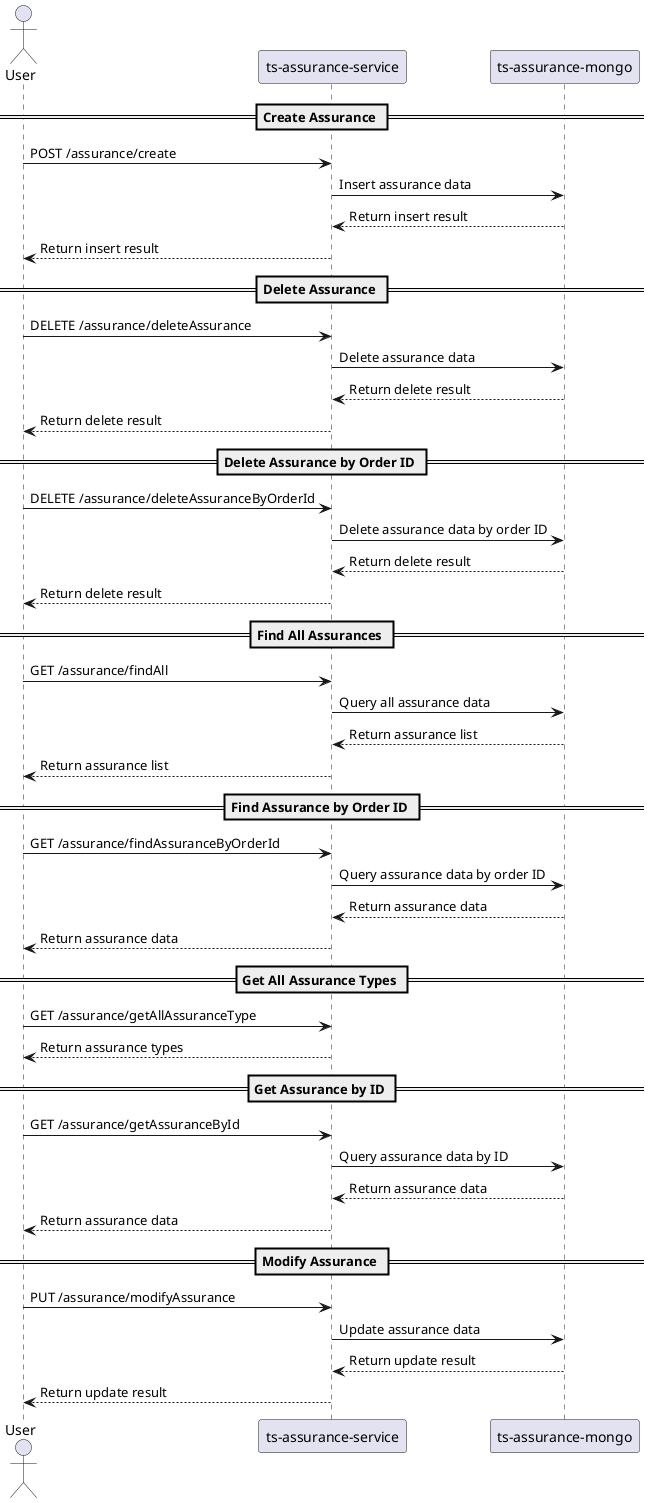 @startuml
actor User
participant "ts-assurance-service" as AssuranceService
participant "ts-assurance-mongo" as Mongo

== Create Assurance ==
User -> AssuranceService: POST /assurance/create
AssuranceService -> Mongo: Insert assurance data
Mongo --> AssuranceService: Return insert result
AssuranceService --> User: Return insert result

== Delete Assurance ==
User -> AssuranceService: DELETE /assurance/deleteAssurance
AssuranceService -> Mongo: Delete assurance data
Mongo --> AssuranceService: Return delete result
AssuranceService --> User: Return delete result

== Delete Assurance by Order ID ==
User -> AssuranceService: DELETE /assurance/deleteAssuranceByOrderId
AssuranceService -> Mongo: Delete assurance data by order ID
Mongo --> AssuranceService: Return delete result
AssuranceService --> User: Return delete result

== Find All Assurances ==
User -> AssuranceService: GET /assurance/findAll
AssuranceService -> Mongo: Query all assurance data
Mongo --> AssuranceService: Return assurance list
AssuranceService --> User: Return assurance list

== Find Assurance by Order ID ==
User -> AssuranceService: GET /assurance/findAssuranceByOrderId
AssuranceService -> Mongo: Query assurance data by order ID
Mongo --> AssuranceService: Return assurance data
AssuranceService --> User: Return assurance data

== Get All Assurance Types ==
User -> AssuranceService: GET /assurance/getAllAssuranceType
AssuranceService --> User: Return assurance types

== Get Assurance by ID ==
User -> AssuranceService: GET /assurance/getAssuranceById
AssuranceService -> Mongo: Query assurance data by ID
Mongo --> AssuranceService: Return assurance data
AssuranceService --> User: Return assurance data

== Modify Assurance ==
User -> AssuranceService: PUT /assurance/modifyAssurance
AssuranceService -> Mongo: Update assurance data
Mongo --> AssuranceService: Return update result
AssuranceService --> User: Return update result
@enduml